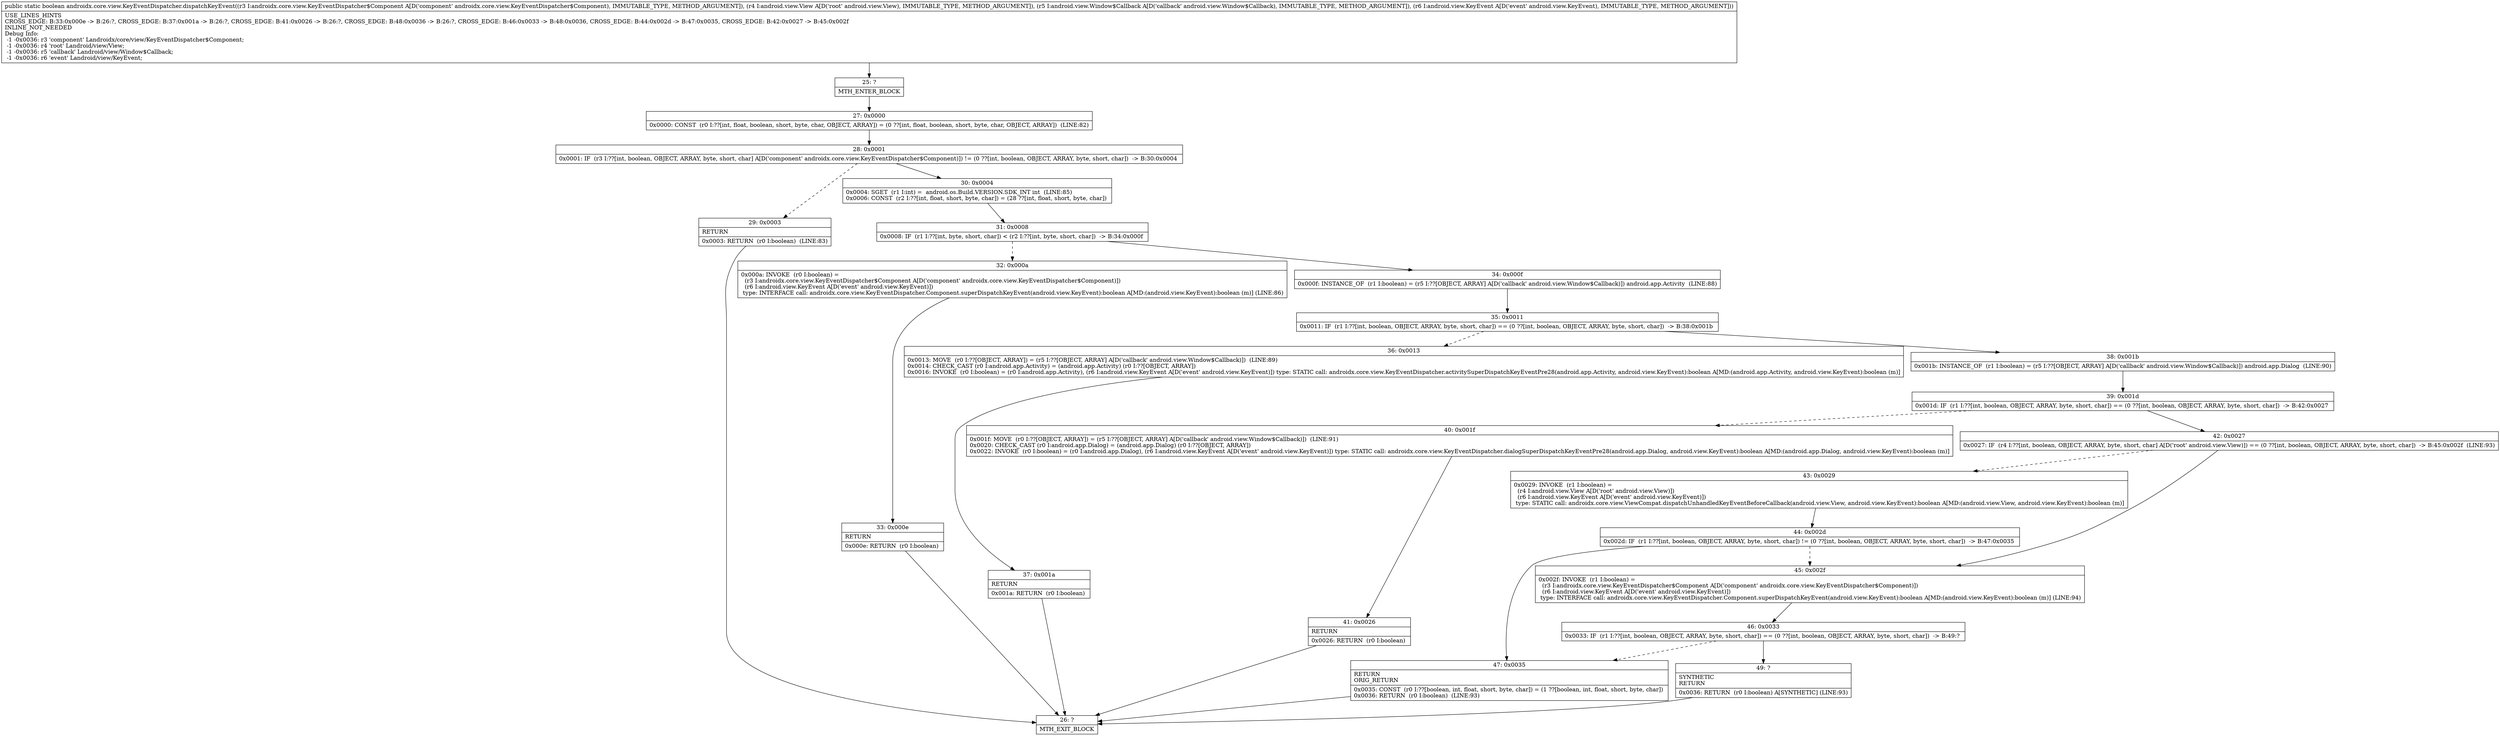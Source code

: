 digraph "CFG forandroidx.core.view.KeyEventDispatcher.dispatchKeyEvent(Landroidx\/core\/view\/KeyEventDispatcher$Component;Landroid\/view\/View;Landroid\/view\/Window$Callback;Landroid\/view\/KeyEvent;)Z" {
Node_25 [shape=record,label="{25\:\ ?|MTH_ENTER_BLOCK\l}"];
Node_27 [shape=record,label="{27\:\ 0x0000|0x0000: CONST  (r0 I:??[int, float, boolean, short, byte, char, OBJECT, ARRAY]) = (0 ??[int, float, boolean, short, byte, char, OBJECT, ARRAY])  (LINE:82)\l}"];
Node_28 [shape=record,label="{28\:\ 0x0001|0x0001: IF  (r3 I:??[int, boolean, OBJECT, ARRAY, byte, short, char] A[D('component' androidx.core.view.KeyEventDispatcher$Component)]) != (0 ??[int, boolean, OBJECT, ARRAY, byte, short, char])  \-\> B:30:0x0004 \l}"];
Node_29 [shape=record,label="{29\:\ 0x0003|RETURN\l|0x0003: RETURN  (r0 I:boolean)  (LINE:83)\l}"];
Node_26 [shape=record,label="{26\:\ ?|MTH_EXIT_BLOCK\l}"];
Node_30 [shape=record,label="{30\:\ 0x0004|0x0004: SGET  (r1 I:int) =  android.os.Build.VERSION.SDK_INT int  (LINE:85)\l0x0006: CONST  (r2 I:??[int, float, short, byte, char]) = (28 ??[int, float, short, byte, char]) \l}"];
Node_31 [shape=record,label="{31\:\ 0x0008|0x0008: IF  (r1 I:??[int, byte, short, char]) \< (r2 I:??[int, byte, short, char])  \-\> B:34:0x000f \l}"];
Node_32 [shape=record,label="{32\:\ 0x000a|0x000a: INVOKE  (r0 I:boolean) = \l  (r3 I:androidx.core.view.KeyEventDispatcher$Component A[D('component' androidx.core.view.KeyEventDispatcher$Component)])\l  (r6 I:android.view.KeyEvent A[D('event' android.view.KeyEvent)])\l type: INTERFACE call: androidx.core.view.KeyEventDispatcher.Component.superDispatchKeyEvent(android.view.KeyEvent):boolean A[MD:(android.view.KeyEvent):boolean (m)] (LINE:86)\l}"];
Node_33 [shape=record,label="{33\:\ 0x000e|RETURN\l|0x000e: RETURN  (r0 I:boolean) \l}"];
Node_34 [shape=record,label="{34\:\ 0x000f|0x000f: INSTANCE_OF  (r1 I:boolean) = (r5 I:??[OBJECT, ARRAY] A[D('callback' android.view.Window$Callback)]) android.app.Activity  (LINE:88)\l}"];
Node_35 [shape=record,label="{35\:\ 0x0011|0x0011: IF  (r1 I:??[int, boolean, OBJECT, ARRAY, byte, short, char]) == (0 ??[int, boolean, OBJECT, ARRAY, byte, short, char])  \-\> B:38:0x001b \l}"];
Node_36 [shape=record,label="{36\:\ 0x0013|0x0013: MOVE  (r0 I:??[OBJECT, ARRAY]) = (r5 I:??[OBJECT, ARRAY] A[D('callback' android.view.Window$Callback)])  (LINE:89)\l0x0014: CHECK_CAST (r0 I:android.app.Activity) = (android.app.Activity) (r0 I:??[OBJECT, ARRAY]) \l0x0016: INVOKE  (r0 I:boolean) = (r0 I:android.app.Activity), (r6 I:android.view.KeyEvent A[D('event' android.view.KeyEvent)]) type: STATIC call: androidx.core.view.KeyEventDispatcher.activitySuperDispatchKeyEventPre28(android.app.Activity, android.view.KeyEvent):boolean A[MD:(android.app.Activity, android.view.KeyEvent):boolean (m)]\l}"];
Node_37 [shape=record,label="{37\:\ 0x001a|RETURN\l|0x001a: RETURN  (r0 I:boolean) \l}"];
Node_38 [shape=record,label="{38\:\ 0x001b|0x001b: INSTANCE_OF  (r1 I:boolean) = (r5 I:??[OBJECT, ARRAY] A[D('callback' android.view.Window$Callback)]) android.app.Dialog  (LINE:90)\l}"];
Node_39 [shape=record,label="{39\:\ 0x001d|0x001d: IF  (r1 I:??[int, boolean, OBJECT, ARRAY, byte, short, char]) == (0 ??[int, boolean, OBJECT, ARRAY, byte, short, char])  \-\> B:42:0x0027 \l}"];
Node_40 [shape=record,label="{40\:\ 0x001f|0x001f: MOVE  (r0 I:??[OBJECT, ARRAY]) = (r5 I:??[OBJECT, ARRAY] A[D('callback' android.view.Window$Callback)])  (LINE:91)\l0x0020: CHECK_CAST (r0 I:android.app.Dialog) = (android.app.Dialog) (r0 I:??[OBJECT, ARRAY]) \l0x0022: INVOKE  (r0 I:boolean) = (r0 I:android.app.Dialog), (r6 I:android.view.KeyEvent A[D('event' android.view.KeyEvent)]) type: STATIC call: androidx.core.view.KeyEventDispatcher.dialogSuperDispatchKeyEventPre28(android.app.Dialog, android.view.KeyEvent):boolean A[MD:(android.app.Dialog, android.view.KeyEvent):boolean (m)]\l}"];
Node_41 [shape=record,label="{41\:\ 0x0026|RETURN\l|0x0026: RETURN  (r0 I:boolean) \l}"];
Node_42 [shape=record,label="{42\:\ 0x0027|0x0027: IF  (r4 I:??[int, boolean, OBJECT, ARRAY, byte, short, char] A[D('root' android.view.View)]) == (0 ??[int, boolean, OBJECT, ARRAY, byte, short, char])  \-\> B:45:0x002f  (LINE:93)\l}"];
Node_43 [shape=record,label="{43\:\ 0x0029|0x0029: INVOKE  (r1 I:boolean) = \l  (r4 I:android.view.View A[D('root' android.view.View)])\l  (r6 I:android.view.KeyEvent A[D('event' android.view.KeyEvent)])\l type: STATIC call: androidx.core.view.ViewCompat.dispatchUnhandledKeyEventBeforeCallback(android.view.View, android.view.KeyEvent):boolean A[MD:(android.view.View, android.view.KeyEvent):boolean (m)]\l}"];
Node_44 [shape=record,label="{44\:\ 0x002d|0x002d: IF  (r1 I:??[int, boolean, OBJECT, ARRAY, byte, short, char]) != (0 ??[int, boolean, OBJECT, ARRAY, byte, short, char])  \-\> B:47:0x0035 \l}"];
Node_47 [shape=record,label="{47\:\ 0x0035|RETURN\lORIG_RETURN\l|0x0035: CONST  (r0 I:??[boolean, int, float, short, byte, char]) = (1 ??[boolean, int, float, short, byte, char]) \l0x0036: RETURN  (r0 I:boolean)  (LINE:93)\l}"];
Node_45 [shape=record,label="{45\:\ 0x002f|0x002f: INVOKE  (r1 I:boolean) = \l  (r3 I:androidx.core.view.KeyEventDispatcher$Component A[D('component' androidx.core.view.KeyEventDispatcher$Component)])\l  (r6 I:android.view.KeyEvent A[D('event' android.view.KeyEvent)])\l type: INTERFACE call: androidx.core.view.KeyEventDispatcher.Component.superDispatchKeyEvent(android.view.KeyEvent):boolean A[MD:(android.view.KeyEvent):boolean (m)] (LINE:94)\l}"];
Node_46 [shape=record,label="{46\:\ 0x0033|0x0033: IF  (r1 I:??[int, boolean, OBJECT, ARRAY, byte, short, char]) == (0 ??[int, boolean, OBJECT, ARRAY, byte, short, char])  \-\> B:49:? \l}"];
Node_49 [shape=record,label="{49\:\ ?|SYNTHETIC\lRETURN\l|0x0036: RETURN  (r0 I:boolean) A[SYNTHETIC] (LINE:93)\l}"];
MethodNode[shape=record,label="{public static boolean androidx.core.view.KeyEventDispatcher.dispatchKeyEvent((r3 I:androidx.core.view.KeyEventDispatcher$Component A[D('component' androidx.core.view.KeyEventDispatcher$Component), IMMUTABLE_TYPE, METHOD_ARGUMENT]), (r4 I:android.view.View A[D('root' android.view.View), IMMUTABLE_TYPE, METHOD_ARGUMENT]), (r5 I:android.view.Window$Callback A[D('callback' android.view.Window$Callback), IMMUTABLE_TYPE, METHOD_ARGUMENT]), (r6 I:android.view.KeyEvent A[D('event' android.view.KeyEvent), IMMUTABLE_TYPE, METHOD_ARGUMENT]))  | USE_LINES_HINTS\lCROSS_EDGE: B:33:0x000e \-\> B:26:?, CROSS_EDGE: B:37:0x001a \-\> B:26:?, CROSS_EDGE: B:41:0x0026 \-\> B:26:?, CROSS_EDGE: B:48:0x0036 \-\> B:26:?, CROSS_EDGE: B:46:0x0033 \-\> B:48:0x0036, CROSS_EDGE: B:44:0x002d \-\> B:47:0x0035, CROSS_EDGE: B:42:0x0027 \-\> B:45:0x002f\lINLINE_NOT_NEEDED\lDebug Info:\l  \-1 \-0x0036: r3 'component' Landroidx\/core\/view\/KeyEventDispatcher$Component;\l  \-1 \-0x0036: r4 'root' Landroid\/view\/View;\l  \-1 \-0x0036: r5 'callback' Landroid\/view\/Window$Callback;\l  \-1 \-0x0036: r6 'event' Landroid\/view\/KeyEvent;\l}"];
MethodNode -> Node_25;Node_25 -> Node_27;
Node_27 -> Node_28;
Node_28 -> Node_29[style=dashed];
Node_28 -> Node_30;
Node_29 -> Node_26;
Node_30 -> Node_31;
Node_31 -> Node_32[style=dashed];
Node_31 -> Node_34;
Node_32 -> Node_33;
Node_33 -> Node_26;
Node_34 -> Node_35;
Node_35 -> Node_36[style=dashed];
Node_35 -> Node_38;
Node_36 -> Node_37;
Node_37 -> Node_26;
Node_38 -> Node_39;
Node_39 -> Node_40[style=dashed];
Node_39 -> Node_42;
Node_40 -> Node_41;
Node_41 -> Node_26;
Node_42 -> Node_43[style=dashed];
Node_42 -> Node_45;
Node_43 -> Node_44;
Node_44 -> Node_45[style=dashed];
Node_44 -> Node_47;
Node_47 -> Node_26;
Node_45 -> Node_46;
Node_46 -> Node_47[style=dashed];
Node_46 -> Node_49;
Node_49 -> Node_26;
}

